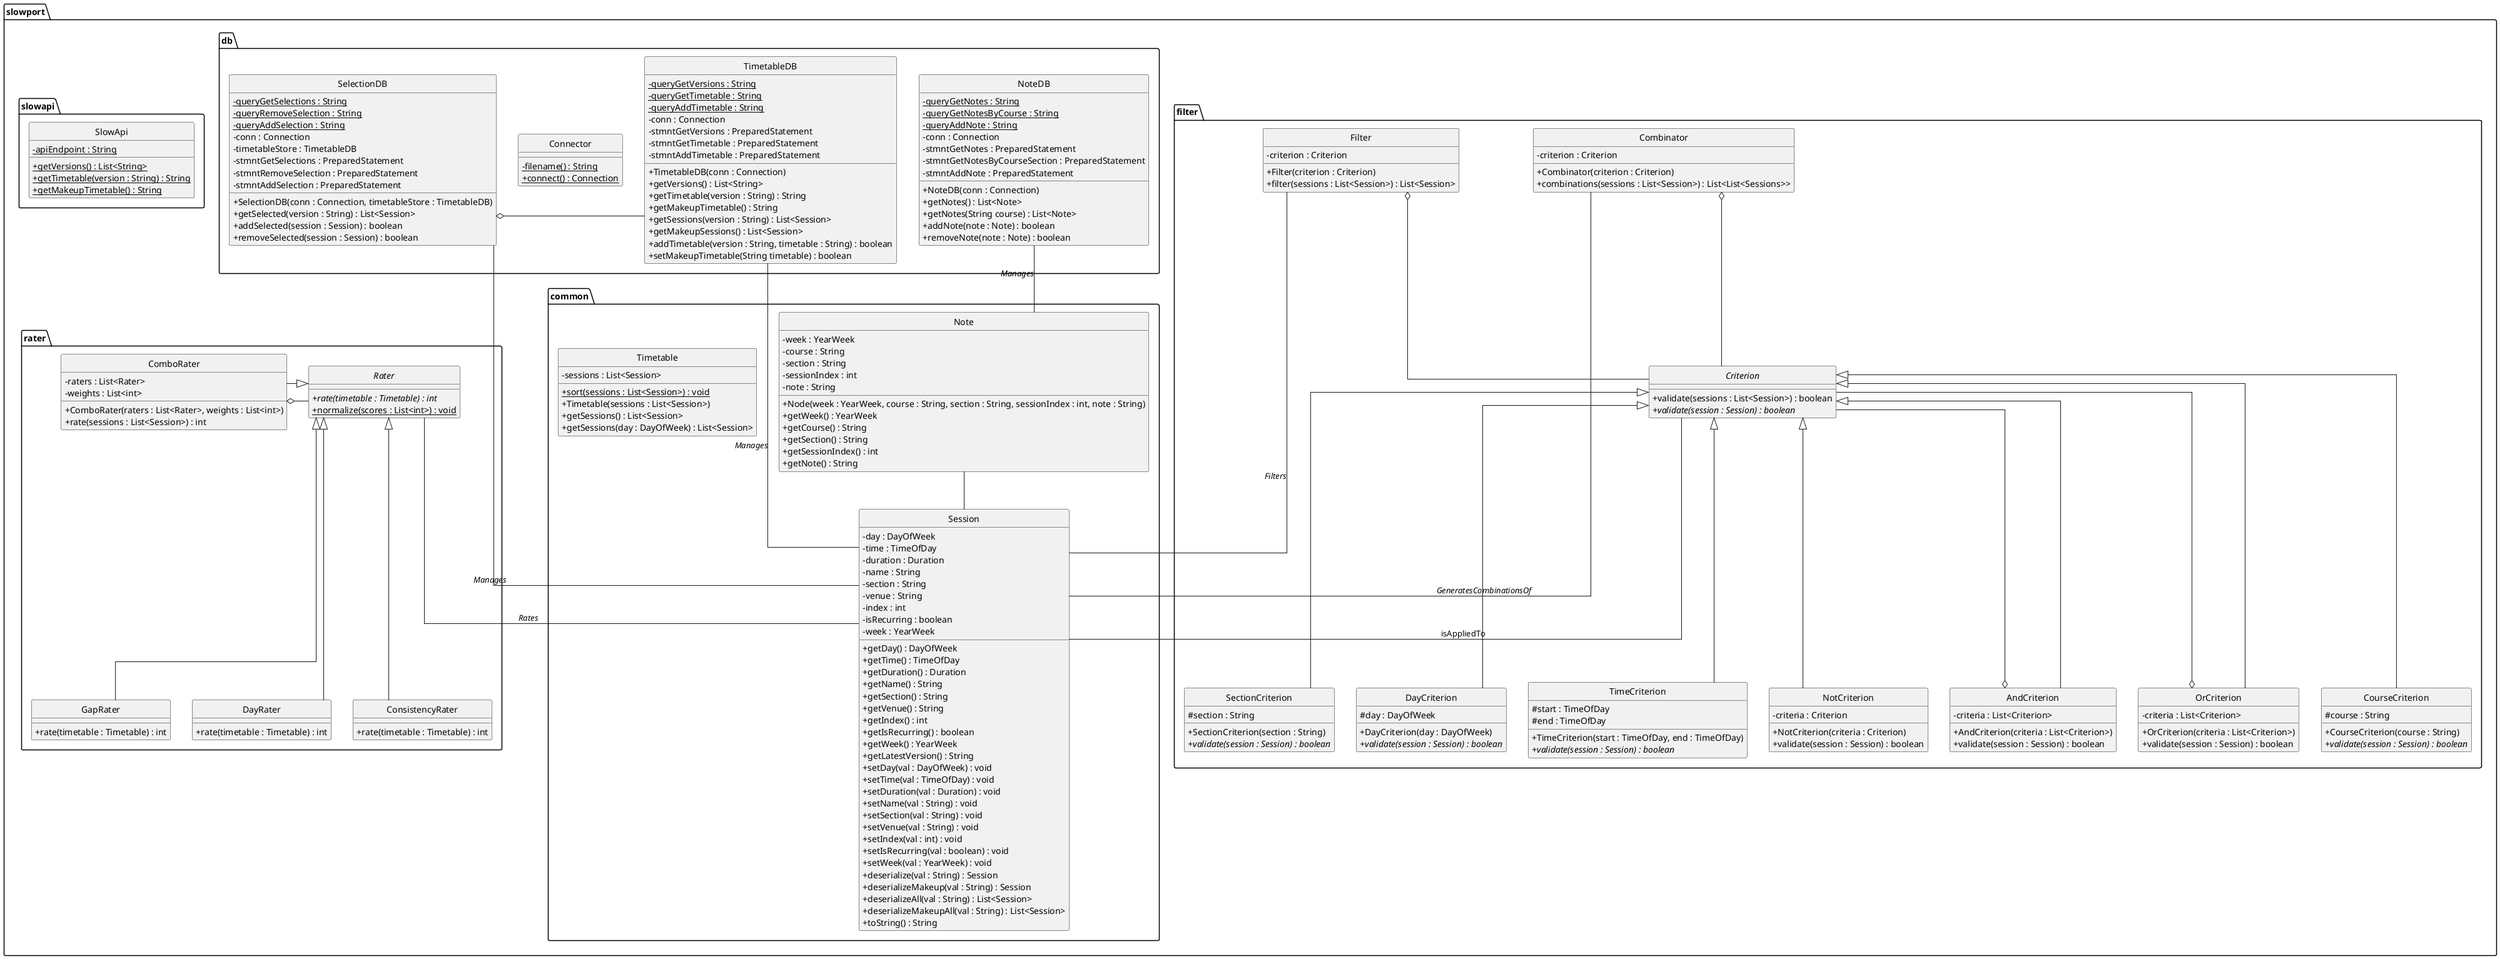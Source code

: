 @startuml
skinparam linetype ortho
skinparam classAttributeIconSize 0
hide circle

package "slowport"{
	package "common"{
		class Session{
			- day : DayOfWeek
			- time : TimeOfDay
			- duration : Duration
			- name : String
			- section : String
			- venue : String
			- index : int
			- isRecurring : boolean
			- week : YearWeek

			+ getDay() : DayOfWeek
			+ getTime() : TimeOfDay
			+ getDuration() : Duration
			+ getName() : String
			+ getSection() : String
			+ getVenue() : String
			+ getIndex() : int
			+ getIsRecurring() : boolean
			+ getWeek() : YearWeek
			+ getLatestVersion() : String
			+ setDay(val : DayOfWeek) : void
			+ setTime(val : TimeOfDay) : void
			+ setDuration(val : Duration) : void
			+ setName(val : String) : void
			+ setSection(val : String) : void
			+ setVenue(val : String) : void
			+ setIndex(val : int) : void
			+ setIsRecurring(val : boolean) : void
			+ setWeek(val : YearWeek) : void
			+ deserialize(val : String) : Session
			+ deserializeMakeup(val : String) : Session
			+ deserializeAll(val : String) : List<Session>
			+ deserializeMakeupAll(val : String) : List<Session>
			+ toString() : String
		}

		class Note{
			- week : YearWeek
			- course : String
			- section : String
			- sessionIndex : int
			- note : String
			+ Node(week : YearWeek, course : String, section : String,\
 sessionIndex : int, note : String)
			+ getWeek() : YearWeek
			+ getCourse() : String
			+ getSection() : String
			+ getSessionIndex() : int
			+ getNote() : String
		}

		class Timetable{
			- sessions : List<Session>
			+ {static} sort(sessions : List<Session>) : void
			+ Timetable(sessions : List<Session>)
			+ getSessions() : List<Session>
			+ getSessions(day : DayOfWeek) : List<Session>
		}

		Note -- Session
	}

	package "filter"{
		abstract class Criterion{
			+ validate(sessions : List<Session>) : boolean
			+ {abstract} validate(session : Session) : boolean
		}

		Criterion -- Session : isAppliedTo

		class CourseCriterion extends Criterion{
			# course : String
			+ CourseCriterion(course : String)
			+ {abstract} validate(session : Session) : boolean
		}

		class SectionCriterion extends Criterion{
			# section : String
			+ SectionCriterion(section : String)
			+ {abstract} validate(session : Session) : boolean
		}

		class DayCriterion extends Criterion{
			# day : DayOfWeek
			+ DayCriterion(day : DayOfWeek)
			+ {abstract} validate(session : Session) : boolean
		}

		class TimeCriterion extends Criterion{
			# start : TimeOfDay
			# end : TimeOfDay
			+ TimeCriterion(start : TimeOfDay, end : TimeOfDay)
			+ {abstract} validate(session : Session) : boolean
		}

		class NotCriterion extends Criterion{
			- criteria : Criterion
			+ NotCriterion(criteria : Criterion)
			+ validate(session : Session) : boolean
		}

		class AndCriterion extends Criterion{
			- criteria : List<Criterion>
			+ AndCriterion(criteria : List<Criterion>)
			+ validate(session : Session) : boolean
		}

		AndCriterion o-- Criterion

		class OrCriterion extends Criterion{
			- criteria : List<Criterion>
			+ OrCriterion(criteria : List<Criterion>)
			+ validate(session : Session) : boolean
		}

		OrCriterion o-- Criterion

		class Filter{
			- criterion : Criterion
			+ Filter(criterion : Criterion)
			+ filter(sessions : List<Session>) : List<Session>
		}

		Filter o-- Criterion
		Filter -- Session : //Filters//

		class Combinator{
			- criterion : Criterion
			+ Combinator(criterion : Criterion)
			+ combinations(sessions : List<Session>) : List<List<Sessions>>
		}

		Combinator o-- Criterion
		Combinator -- Session : //GeneratesCombinationsOf//
	}

	package "db"{
		class Connector{
			- {static} filename() : String
			+ {static} connect() : Connection
		}

		class TimetableDB{
			- {static} queryGetVersions : String
			- {static} queryGetTimetable : String
			- {static} queryAddTimetable : String
			- conn : Connection
			- stmntGetVersions : PreparedStatement
			- stmntGetTimetable : PreparedStatement
			- stmntAddTimetable : PreparedStatement
			+ TimetableDB(conn : Connection)
			+ getVersions() : List<String>
			+ getTimetable(version : String) : String
			+ getMakeupTimetable() : String
			+ getSessions(version : String) : List<Session>
			+ getMakeupSessions() : List<Session>
			+ addTimetable(version : String, timetable : String) : boolean
			+ setMakeupTimetable(String timetable) : boolean
		}

		TimetableDB -- Session : //Manages//

		class SelectionDB{
			- {static} queryGetSelections : String
			- {static} queryRemoveSelection : String
			- {static} queryAddSelection : String
			- conn : Connection
			- timetableStore : TimetableDB
			- stmntGetSelections : PreparedStatement
			- stmntRemoveSelection : PreparedStatement
			- stmntAddSelection : PreparedStatement
			+ SelectionDB(conn : Connection, timetableStore : TimetableDB)
			+ getSelected(version : String) : List<Session>
			+ addSelected(session : Session) : boolean
			+ removeSelected(session : Session) : boolean
		}

		SelectionDB o- TimetableDB
		SelectionDB -- Session : //Manages//

		class NoteDB{
			- {static} queryGetNotes : String
			- {static} queryGetNotesByCourse : String
			- {static} queryAddNote : String
			- conn : Connection
			- stmntGetNotes : PreparedStatement
			- stmntGetNotesByCourseSection : PreparedStatement
			- stmntAddNote : PreparedStatement
			+ NoteDB(conn : Connection)
			+ getNotes() : List<Note>
			+ getNotes(String course) : List<Note>
			+ addNote(note : Note) : boolean
			+ removeNote(note : Note) : boolean
		}

		NoteDB -- Note : //Manages//
	}

	package "rater"{
		abstract class Rater{
			+ {abstract} rate(timetable : Timetable) : int
			+ {static} normalize(scores : List<int>) : void
		}
		Rater -- Session : //Rates//
		class ConsistencyRater extends Rater{
			+ rate(timetable : Timetable) : int
		}
		class GapRater extends Rater{
			+ rate(timetable : Timetable) : int
		}
		class DayRater extends Rater{
			+ rate(timetable : Timetable) : int
		}
		class ComboRater extends Rater{
			- raters : List<Rater>
			- weights : List<int>
			+ ComboRater(raters : List<Rater>, weights : List<int>)
			+ rate(sessions : List<Session>) : int
		}
		ComboRater o- Rater
	}

	package "slowapi"{
		class SlowApi{
			- {static} apiEndpoint : String
			+ {static} getVersions() : List<String>
			+ {static} getTimetable(version : String) : String
			+ {static} getMakeupTimetable() : String
		}
	}
}

@enduml
